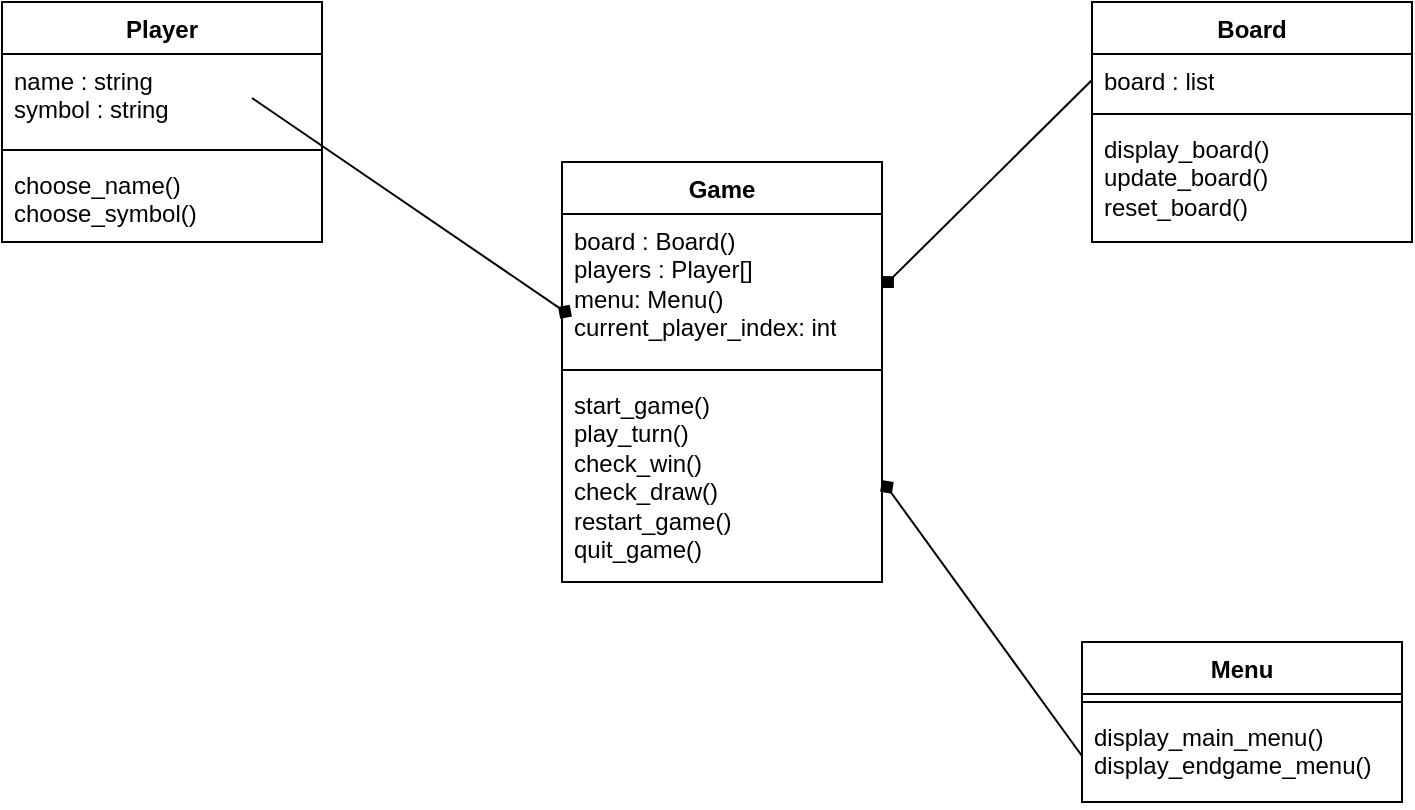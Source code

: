 <mxfile version="26.0.13">
  <diagram name="Page-1" id="gXp0PVsO5oBd3Z3vdWj3">
    <mxGraphModel dx="897" dy="875" grid="1" gridSize="10" guides="1" tooltips="1" connect="1" arrows="1" fold="1" page="1" pageScale="1" pageWidth="850" pageHeight="1100" math="0" shadow="0">
      <root>
        <mxCell id="0" />
        <mxCell id="1" parent="0" />
        <mxCell id="6NykVeGMg2j_kF3JhgFq-1" value="Player" style="swimlane;fontStyle=1;align=center;verticalAlign=top;childLayout=stackLayout;horizontal=1;startSize=26;horizontalStack=0;resizeParent=1;resizeParentMax=0;resizeLast=0;collapsible=1;marginBottom=0;whiteSpace=wrap;html=1;" vertex="1" parent="1">
          <mxGeometry x="100" y="30" width="160" height="120" as="geometry">
            <mxRectangle x="320" y="330" width="70" height="30" as="alternateBounds" />
          </mxGeometry>
        </mxCell>
        <mxCell id="6NykVeGMg2j_kF3JhgFq-2" value="name : string&lt;div&gt;symbol : string&lt;/div&gt;" style="text;strokeColor=none;fillColor=none;align=left;verticalAlign=top;spacingLeft=4;spacingRight=4;overflow=hidden;rotatable=0;points=[[0,0.5],[1,0.5]];portConstraint=eastwest;whiteSpace=wrap;html=1;" vertex="1" parent="6NykVeGMg2j_kF3JhgFq-1">
          <mxGeometry y="26" width="160" height="44" as="geometry" />
        </mxCell>
        <mxCell id="6NykVeGMg2j_kF3JhgFq-3" value="" style="line;strokeWidth=1;fillColor=none;align=left;verticalAlign=middle;spacingTop=-1;spacingLeft=3;spacingRight=3;rotatable=0;labelPosition=right;points=[];portConstraint=eastwest;strokeColor=inherit;" vertex="1" parent="6NykVeGMg2j_kF3JhgFq-1">
          <mxGeometry y="70" width="160" height="8" as="geometry" />
        </mxCell>
        <mxCell id="6NykVeGMg2j_kF3JhgFq-4" value="choose_name()&lt;div&gt;choose_symbol()&lt;/div&gt;" style="text;strokeColor=none;fillColor=none;align=left;verticalAlign=top;spacingLeft=4;spacingRight=4;overflow=hidden;rotatable=0;points=[[0,0.5],[1,0.5]];portConstraint=eastwest;whiteSpace=wrap;html=1;" vertex="1" parent="6NykVeGMg2j_kF3JhgFq-1">
          <mxGeometry y="78" width="160" height="42" as="geometry" />
        </mxCell>
        <mxCell id="6NykVeGMg2j_kF3JhgFq-5" value="Board" style="swimlane;fontStyle=1;align=center;verticalAlign=top;childLayout=stackLayout;horizontal=1;startSize=26;horizontalStack=0;resizeParent=1;resizeParentMax=0;resizeLast=0;collapsible=1;marginBottom=0;whiteSpace=wrap;html=1;" vertex="1" parent="1">
          <mxGeometry x="645" y="30" width="160" height="120" as="geometry" />
        </mxCell>
        <mxCell id="6NykVeGMg2j_kF3JhgFq-6" value="board : list" style="text;strokeColor=none;fillColor=none;align=left;verticalAlign=top;spacingLeft=4;spacingRight=4;overflow=hidden;rotatable=0;points=[[0,0.5],[1,0.5]];portConstraint=eastwest;whiteSpace=wrap;html=1;" vertex="1" parent="6NykVeGMg2j_kF3JhgFq-5">
          <mxGeometry y="26" width="160" height="26" as="geometry" />
        </mxCell>
        <mxCell id="6NykVeGMg2j_kF3JhgFq-7" value="" style="line;strokeWidth=1;fillColor=none;align=left;verticalAlign=middle;spacingTop=-1;spacingLeft=3;spacingRight=3;rotatable=0;labelPosition=right;points=[];portConstraint=eastwest;strokeColor=inherit;" vertex="1" parent="6NykVeGMg2j_kF3JhgFq-5">
          <mxGeometry y="52" width="160" height="8" as="geometry" />
        </mxCell>
        <mxCell id="6NykVeGMg2j_kF3JhgFq-8" value="display_board()&lt;div&gt;update_board()&lt;/div&gt;&lt;div&gt;reset_board()&lt;/div&gt;" style="text;strokeColor=none;fillColor=none;align=left;verticalAlign=top;spacingLeft=4;spacingRight=4;overflow=hidden;rotatable=0;points=[[0,0.5],[1,0.5]];portConstraint=eastwest;whiteSpace=wrap;html=1;" vertex="1" parent="6NykVeGMg2j_kF3JhgFq-5">
          <mxGeometry y="60" width="160" height="60" as="geometry" />
        </mxCell>
        <mxCell id="6NykVeGMg2j_kF3JhgFq-9" value="Menu" style="swimlane;fontStyle=1;align=center;verticalAlign=top;childLayout=stackLayout;horizontal=1;startSize=26;horizontalStack=0;resizeParent=1;resizeParentMax=0;resizeLast=0;collapsible=1;marginBottom=0;whiteSpace=wrap;html=1;" vertex="1" parent="1">
          <mxGeometry x="640" y="350" width="160" height="80" as="geometry" />
        </mxCell>
        <mxCell id="6NykVeGMg2j_kF3JhgFq-11" value="" style="line;strokeWidth=1;fillColor=none;align=left;verticalAlign=middle;spacingTop=-1;spacingLeft=3;spacingRight=3;rotatable=0;labelPosition=right;points=[];portConstraint=eastwest;strokeColor=inherit;" vertex="1" parent="6NykVeGMg2j_kF3JhgFq-9">
          <mxGeometry y="26" width="160" height="8" as="geometry" />
        </mxCell>
        <mxCell id="6NykVeGMg2j_kF3JhgFq-12" value="display_main_menu()&lt;div&gt;display_endgame_menu()&lt;br&gt;&lt;div&gt;&lt;br&gt;&lt;/div&gt;&lt;/div&gt;" style="text;strokeColor=none;fillColor=none;align=left;verticalAlign=top;spacingLeft=4;spacingRight=4;overflow=hidden;rotatable=0;points=[[0,0.5],[1,0.5]];portConstraint=eastwest;whiteSpace=wrap;html=1;" vertex="1" parent="6NykVeGMg2j_kF3JhgFq-9">
          <mxGeometry y="34" width="160" height="46" as="geometry" />
        </mxCell>
        <mxCell id="6NykVeGMg2j_kF3JhgFq-22" value="Game" style="swimlane;fontStyle=1;align=center;verticalAlign=top;childLayout=stackLayout;horizontal=1;startSize=26;horizontalStack=0;resizeParent=1;resizeParentMax=0;resizeLast=0;collapsible=1;marginBottom=0;whiteSpace=wrap;html=1;" vertex="1" parent="1">
          <mxGeometry x="380" y="110" width="160" height="210" as="geometry" />
        </mxCell>
        <mxCell id="6NykVeGMg2j_kF3JhgFq-26" value="" style="endArrow=diamond;html=1;rounded=0;endFill=1;exitX=1;exitY=0.5;exitDx=0;exitDy=0;entryX=0.031;entryY=0.693;entryDx=0;entryDy=0;entryPerimeter=0;" edge="1" parent="6NykVeGMg2j_kF3JhgFq-22" target="6NykVeGMg2j_kF3JhgFq-23">
          <mxGeometry width="50" height="50" relative="1" as="geometry">
            <mxPoint x="-155" y="-32" as="sourcePoint" />
            <mxPoint x="45" as="targetPoint" />
          </mxGeometry>
        </mxCell>
        <mxCell id="6NykVeGMg2j_kF3JhgFq-23" value="board : Board()&lt;div&gt;players : Player[]&lt;/div&gt;&lt;div&gt;menu: Menu()&lt;/div&gt;&lt;div&gt;current_player_index: int&lt;/div&gt;" style="text;strokeColor=none;fillColor=none;align=left;verticalAlign=top;spacingLeft=4;spacingRight=4;overflow=hidden;rotatable=0;points=[[0,0.5],[1,0.5]];portConstraint=eastwest;whiteSpace=wrap;html=1;" vertex="1" parent="6NykVeGMg2j_kF3JhgFq-22">
          <mxGeometry y="26" width="160" height="74" as="geometry" />
        </mxCell>
        <mxCell id="6NykVeGMg2j_kF3JhgFq-24" value="" style="line;strokeWidth=1;fillColor=none;align=left;verticalAlign=middle;spacingTop=-1;spacingLeft=3;spacingRight=3;rotatable=0;labelPosition=right;points=[];portConstraint=eastwest;strokeColor=inherit;" vertex="1" parent="6NykVeGMg2j_kF3JhgFq-22">
          <mxGeometry y="100" width="160" height="8" as="geometry" />
        </mxCell>
        <mxCell id="6NykVeGMg2j_kF3JhgFq-25" value="start_game()&lt;div&gt;play_turn()&lt;/div&gt;&lt;div&gt;check_win()&lt;/div&gt;&lt;div&gt;check_draw()&lt;/div&gt;&lt;div&gt;restart_game()&lt;/div&gt;&lt;div&gt;quit_game()&lt;/div&gt;" style="text;strokeColor=none;fillColor=none;align=left;verticalAlign=top;spacingLeft=4;spacingRight=4;overflow=hidden;rotatable=0;points=[[0,0.5],[1,0.5]];portConstraint=eastwest;whiteSpace=wrap;html=1;" vertex="1" parent="6NykVeGMg2j_kF3JhgFq-22">
          <mxGeometry y="108" width="160" height="102" as="geometry" />
        </mxCell>
        <mxCell id="6NykVeGMg2j_kF3JhgFq-27" value="" style="endArrow=diamond;html=1;rounded=0;entryX=1;entryY=0.5;entryDx=0;entryDy=0;exitX=0;exitY=0.5;exitDx=0;exitDy=0;endFill=1;" edge="1" parent="1" source="6NykVeGMg2j_kF3JhgFq-6" target="6NykVeGMg2j_kF3JhgFq-23">
          <mxGeometry width="50" height="50" relative="1" as="geometry">
            <mxPoint x="700" y="106" as="sourcePoint" />
            <mxPoint x="500" y="74" as="targetPoint" />
          </mxGeometry>
        </mxCell>
        <mxCell id="6NykVeGMg2j_kF3JhgFq-28" value="" style="endArrow=diamond;html=1;rounded=0;entryX=1;entryY=0.5;entryDx=0;entryDy=0;exitX=0;exitY=0.5;exitDx=0;exitDy=0;endFill=1;" edge="1" parent="1" source="6NykVeGMg2j_kF3JhgFq-12" target="6NykVeGMg2j_kF3JhgFq-25">
          <mxGeometry width="50" height="50" relative="1" as="geometry">
            <mxPoint x="420" y="190" as="sourcePoint" />
            <mxPoint x="470" y="140" as="targetPoint" />
          </mxGeometry>
        </mxCell>
      </root>
    </mxGraphModel>
  </diagram>
</mxfile>
